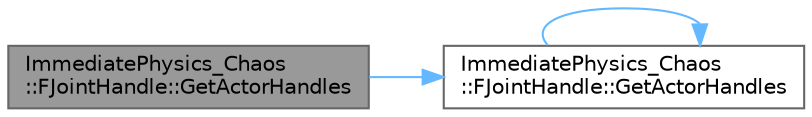 digraph "ImmediatePhysics_Chaos::FJointHandle::GetActorHandles"
{
 // INTERACTIVE_SVG=YES
 // LATEX_PDF_SIZE
  bgcolor="transparent";
  edge [fontname=Helvetica,fontsize=10,labelfontname=Helvetica,labelfontsize=10];
  node [fontname=Helvetica,fontsize=10,shape=box,height=0.2,width=0.4];
  rankdir="LR";
  Node1 [id="Node000001",label="ImmediatePhysics_Chaos\l::FJointHandle::GetActorHandles",height=0.2,width=0.4,color="gray40", fillcolor="grey60", style="filled", fontcolor="black",tooltip=" "];
  Node1 -> Node2 [id="edge1_Node000001_Node000002",color="steelblue1",style="solid",tooltip=" "];
  Node2 [id="Node000002",label="ImmediatePhysics_Chaos\l::FJointHandle::GetActorHandles",height=0.2,width=0.4,color="grey40", fillcolor="white", style="filled",URL="$d2/d44/structImmediatePhysics__Chaos_1_1FJointHandle.html#a5d936739d838333859a43cdb90190fbe",tooltip=" "];
  Node2 -> Node2 [id="edge2_Node000002_Node000002",color="steelblue1",style="solid",tooltip=" "];
}
